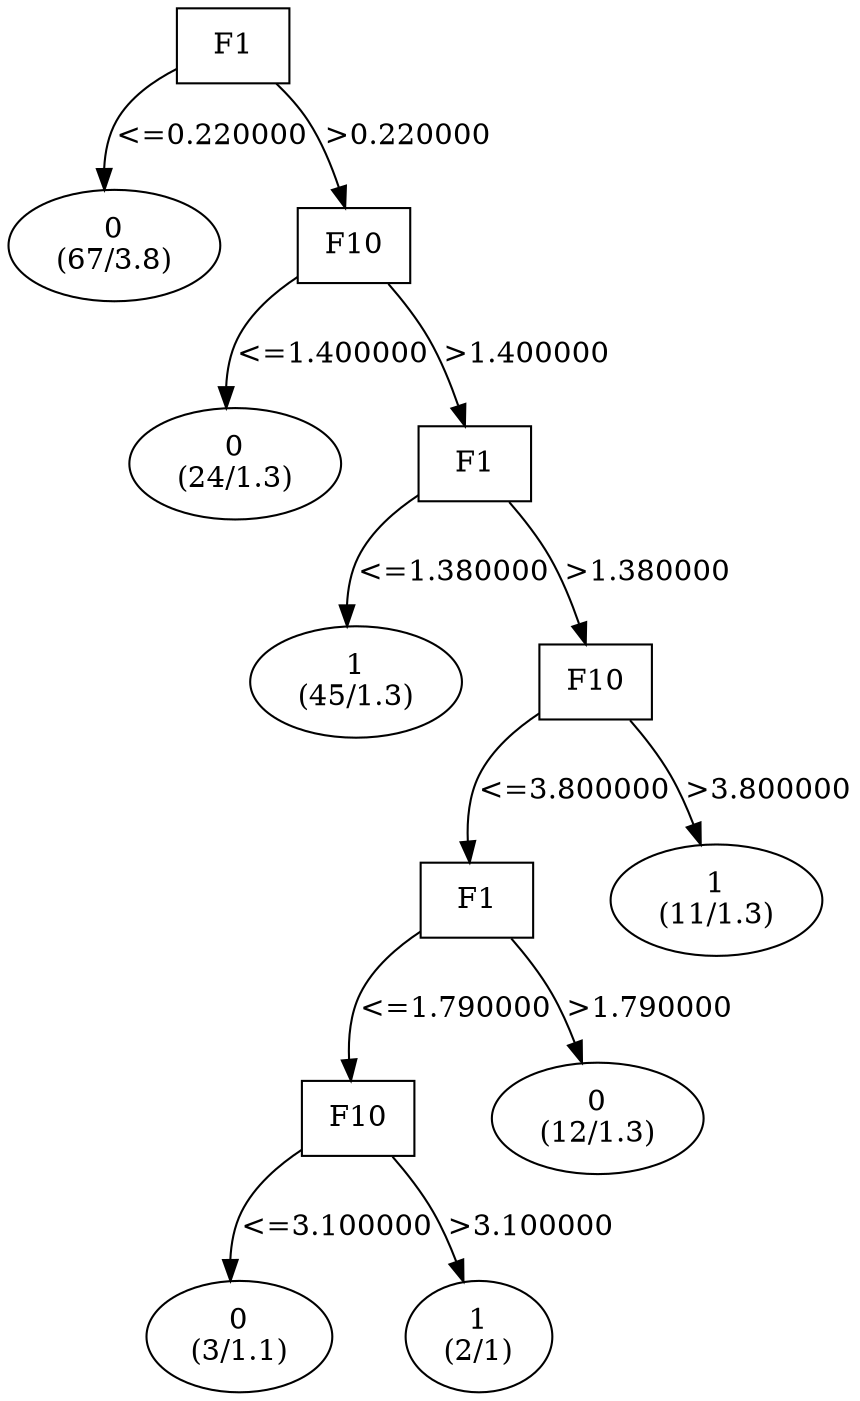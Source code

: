 digraph YaDT {
n0 [ shape=box, label="F1\n"]
n0 -> n1 [label="<=0.220000"]
n1 [ shape=ellipse, label="0\n(67/3.8)"]
n0 -> n2 [label=">0.220000"]
n2 [ shape=box, label="F10\n"]
n2 -> n3 [label="<=1.400000"]
n3 [ shape=ellipse, label="0\n(24/1.3)"]
n2 -> n4 [label=">1.400000"]
n4 [ shape=box, label="F1\n"]
n4 -> n5 [label="<=1.380000"]
n5 [ shape=ellipse, label="1\n(45/1.3)"]
n4 -> n6 [label=">1.380000"]
n6 [ shape=box, label="F10\n"]
n6 -> n7 [label="<=3.800000"]
n7 [ shape=box, label="F1\n"]
n7 -> n8 [label="<=1.790000"]
n8 [ shape=box, label="F10\n"]
n8 -> n9 [label="<=3.100000"]
n9 [ shape=ellipse, label="0\n(3/1.1)"]
n8 -> n10 [label=">3.100000"]
n10 [ shape=ellipse, label="1\n(2/1)"]
n7 -> n12 [label=">1.790000"]
n12 [ shape=ellipse, label="0\n(12/1.3)"]
n6 -> n14 [label=">3.800000"]
n14 [ shape=ellipse, label="1\n(11/1.3)"]
}
